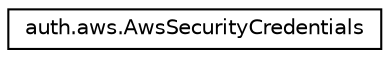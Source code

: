 digraph "Graphical Class Hierarchy"
{
 // LATEX_PDF_SIZE
  edge [fontname="Helvetica",fontsize="10",labelfontname="Helvetica",labelfontsize="10"];
  node [fontname="Helvetica",fontsize="10",shape=record];
  rankdir="LR";
  Node0 [label="auth.aws.AwsSecurityCredentials",height=0.2,width=0.4,color="black", fillcolor="white", style="filled",URL="$classauth_1_1aws_1_1AwsSecurityCredentials.html",tooltip=" "];
}
